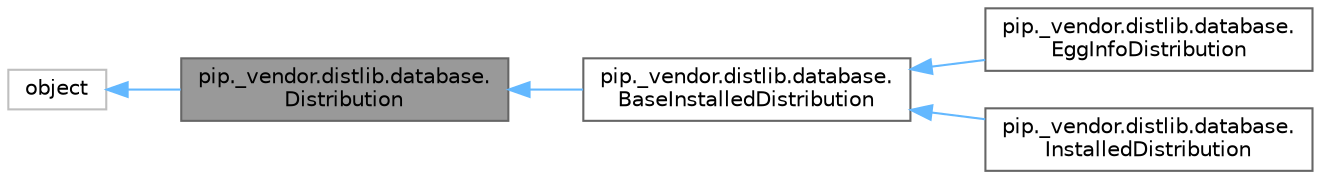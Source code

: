 digraph "pip._vendor.distlib.database.Distribution"
{
 // LATEX_PDF_SIZE
  bgcolor="transparent";
  edge [fontname=Helvetica,fontsize=10,labelfontname=Helvetica,labelfontsize=10];
  node [fontname=Helvetica,fontsize=10,shape=box,height=0.2,width=0.4];
  rankdir="LR";
  Node1 [id="Node000001",label="pip._vendor.distlib.database.\lDistribution",height=0.2,width=0.4,color="gray40", fillcolor="grey60", style="filled", fontcolor="black",tooltip=" "];
  Node2 -> Node1 [id="edge5_Node000001_Node000002",dir="back",color="steelblue1",style="solid",tooltip=" "];
  Node2 [id="Node000002",label="object",height=0.2,width=0.4,color="grey75", fillcolor="white", style="filled",tooltip=" "];
  Node1 -> Node3 [id="edge6_Node000001_Node000003",dir="back",color="steelblue1",style="solid",tooltip=" "];
  Node3 [id="Node000003",label="pip._vendor.distlib.database.\lBaseInstalledDistribution",height=0.2,width=0.4,color="gray40", fillcolor="white", style="filled",URL="$d6/dff/classpip_1_1__vendor_1_1distlib_1_1database_1_1BaseInstalledDistribution.html",tooltip=" "];
  Node3 -> Node4 [id="edge7_Node000003_Node000004",dir="back",color="steelblue1",style="solid",tooltip=" "];
  Node4 [id="Node000004",label="pip._vendor.distlib.database.\lEggInfoDistribution",height=0.2,width=0.4,color="gray40", fillcolor="white", style="filled",URL="$d1/d63/classpip_1_1__vendor_1_1distlib_1_1database_1_1EggInfoDistribution.html",tooltip=" "];
  Node3 -> Node5 [id="edge8_Node000003_Node000005",dir="back",color="steelblue1",style="solid",tooltip=" "];
  Node5 [id="Node000005",label="pip._vendor.distlib.database.\lInstalledDistribution",height=0.2,width=0.4,color="gray40", fillcolor="white", style="filled",URL="$d2/d2f/classpip_1_1__vendor_1_1distlib_1_1database_1_1InstalledDistribution.html",tooltip=" "];
}
